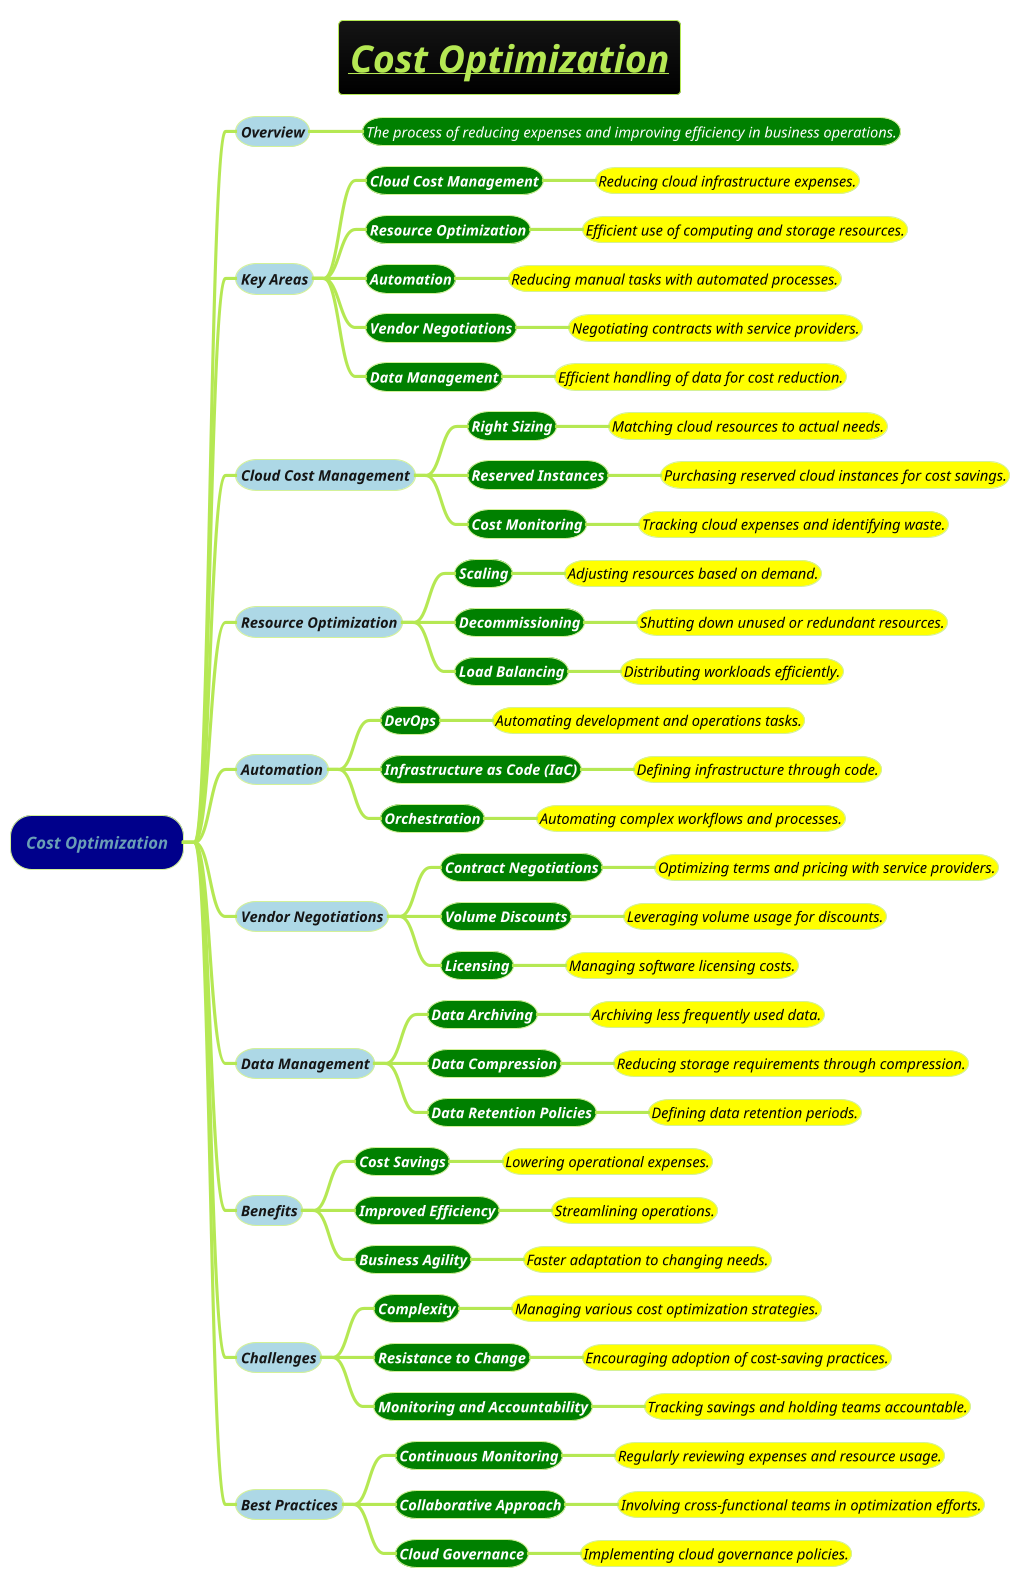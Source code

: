 @startmindmap
title =<i><b><u>Cost Optimization

!theme hacker

*[#darkblue] <i>Cost Optimization
**[#lightblue] <i><size:14>Overview
***[#green] <color #white><i><size:14>The process of reducing expenses and improving efficiency in business operations.
**[#lightblue] <i><size:14>Key Areas
***[#green] <b><color #white><i><size:14>Cloud Cost Management
****[#yellow] <color #black><i><size:14>Reducing cloud infrastructure expenses.
***[#green] <b><color #white><i><size:14>Resource Optimization
****[#yellow] <color #black><i><size:14>Efficient use of computing and storage resources.
***[#green] <b><color #white><i><size:14>Automation
****[#yellow] <color #black><i><size:14>Reducing manual tasks with automated processes.
***[#green] <b><color #white><i><size:14>Vendor Negotiations
****[#yellow] <color #black><i><size:14>Negotiating contracts with service providers.
***[#green] <b><color #white><i><size:14>Data Management
****[#yellow] <color #black><i><size:14>Efficient handling of data for cost reduction.
**[#lightblue] <i><size:14>Cloud Cost Management
***[#green] <b><color #white><i><size:14>Right Sizing
****[#yellow] <color #black><i><size:14>Matching cloud resources to actual needs.
***[#green] <b><color #white><i><size:14>Reserved Instances
****[#yellow] <color #black><i><size:14>Purchasing reserved cloud instances for cost savings.
***[#green] <b><color #white><i><size:14>Cost Monitoring
****[#yellow] <color #black><i><size:14>Tracking cloud expenses and identifying waste.
**[#lightblue] <i><size:14>Resource Optimization
***[#green] <b><color #white><i><size:14>Scaling
****[#yellow] <color #black><i><size:14>Adjusting resources based on demand.
***[#green] <b><color #white><i><size:14>Decommissioning
****[#yellow] <color #black><i><size:14>Shutting down unused or redundant resources.
***[#green] <b><color #white><i><size:14>Load Balancing
****[#yellow] <color #black><i><size:14>Distributing workloads efficiently.
**[#lightblue] <i><size:14>Automation
***[#green] <b><color #white><i><size:14>DevOps
****[#yellow] <color #black><i><size:14>Automating development and operations tasks.
***[#green] <b><color #white><i><size:14>Infrastructure as Code (IaC)
****[#yellow] <color #black><i><size:14>Defining infrastructure through code.
***[#green] <b><color #white><i><size:14>Orchestration
****[#yellow] <color #black><i><size:14>Automating complex workflows and processes.
**[#lightblue] <i><size:14>Vendor Negotiations
***[#green] <b><color #white><i><size:14>Contract Negotiations
****[#yellow] <color #black><i><size:14>Optimizing terms and pricing with service providers.
***[#green] <b><color #white><i><size:14>Volume Discounts
****[#yellow] <color #black><i><size:14>Leveraging volume usage for discounts.
***[#green] <b><color #white><i><size:14>Licensing
****[#yellow] <color #black><i><size:14>Managing software licensing costs.
**[#lightblue] <i><size:14>Data Management
***[#green] <b><color #white><i><size:14>Data Archiving
****[#yellow] <color #black><i><size:14>Archiving less frequently used data.
***[#green] <b><color #white><i><size:14>Data Compression
****[#yellow] <color #black><i><size:14>Reducing storage requirements through compression.
***[#green] <b><color #white><i><size:14>Data Retention Policies
****[#yellow] <color #black><i><size:14>Defining data retention periods.
**[#lightblue] <i><size:14>Benefits
***[#green] <b><color #white><i><size:14>Cost Savings
****[#yellow] <color #black><i><size:14>Lowering operational expenses.
***[#green] <b><color #white><i><size:14>Improved Efficiency
****[#yellow] <color #black><i><size:14>Streamlining operations.
***[#green] <b><color #white><i><size:14>Business Agility
****[#yellow] <color #black><i><size:14>Faster adaptation to changing needs.
**[#lightblue] <i><size:14>Challenges
***[#green] <b><color #white><i><size:14>Complexity
****[#yellow] <color #black><i><size:14>Managing various cost optimization strategies.
***[#green] <b><color #white><i><size:14>Resistance to Change
****[#yellow] <color #black><i><size:14>Encouraging adoption of cost-saving practices.
***[#green] <b><color #white><i><size:14>Monitoring and Accountability
****[#yellow] <color #black><i><size:14>Tracking savings and holding teams accountable.
**[#lightblue] <i><size:14>Best Practices
***[#green] <b><color #white><i><size:14>Continuous Monitoring
****[#yellow] <color #black><i><size:14>Regularly reviewing expenses and resource usage.
***[#green] <b><color #white><i><size:14>Collaborative Approach
****[#yellow] <color #black><i><size:14>Involving cross-functional teams in optimization efforts.
***[#green] <b><color #white><i><size:14>Cloud Governance
****[#yellow] <color #black><i><size:14>Implementing cloud governance policies.
@endmindmap
